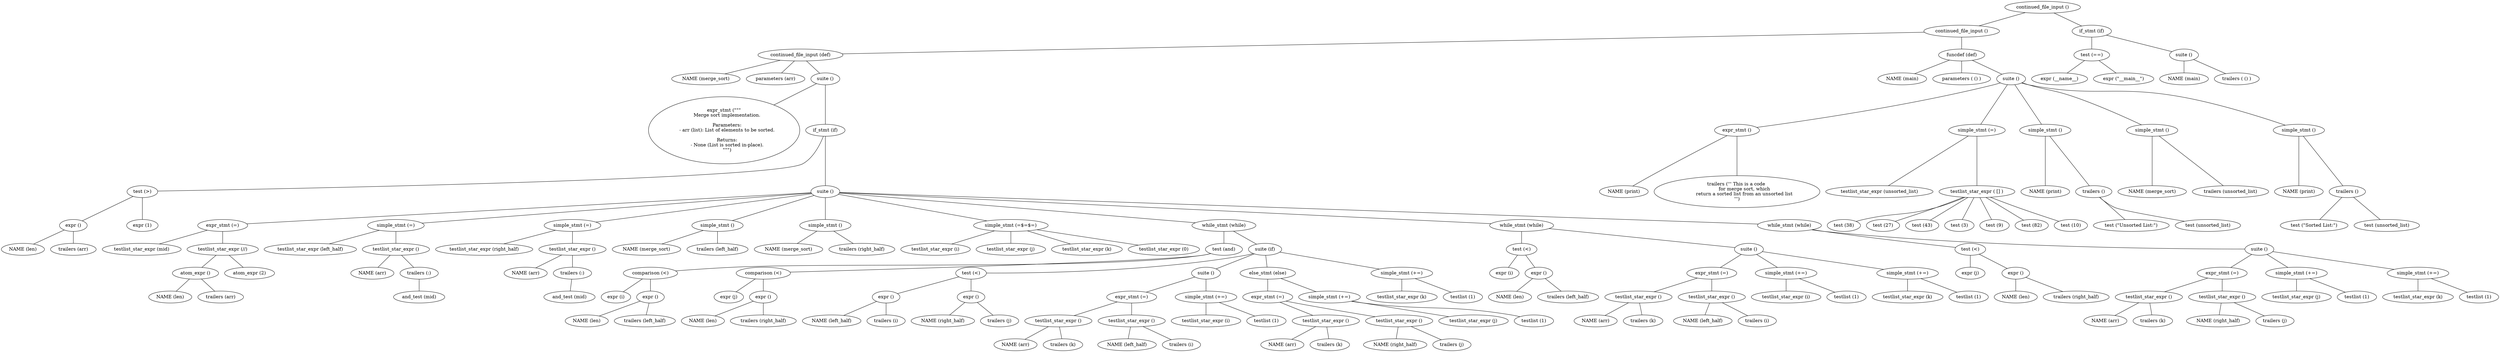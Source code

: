 Graph {
node1 [label="continued_file_input ()"];
node2 [label="continued_file_input ()"];
node3 [label="continued_file_input (def)"];
node4 [label="NAME (merge_sort)"];
node5 [label="parameters (arr)"];
node6 [label="suite ()"];
node7 [label="expr_stmt (&quot;&quot;&quot;
    Merge sort implementation.
    
    Parameters:
    - arr (list): List of elements to be sorted.
    
    Returns:
    - None (List is sorted in-place).
    &quot;&quot;&quot;)"];
node8 [label="if_stmt (if)"];
node9 [label="test (>)"];
node10 [label="expr ()"];
node11 [label="NAME (len)"];
node12 [label="trailers (arr)"];
node13 [label="expr (1)"];
node14 [label="suite ()"];
node15 [label="expr_stmt (=)"];
node16 [label="testlist_star_expr (mid)"];
node17 [label="testlist_star_expr (//)"];
node18 [label="atom_expr ()"];
node19 [label="NAME (len)"];
node20 [label="trailers (arr)"];
node21 [label="atom_expr (2)"];
node22 [label="simple_stmt (=)"];
node23 [label="testlist_star_expr (left_half)"];
node24 [label="testlist_star_expr ()"];
node25 [label="NAME (arr)"];
node26 [label="trailers (:)"];
node27 [label="and_test (mid)"];
node28 [label="simple_stmt (=)"];
node29 [label="testlist_star_expr (right_half)"];
node30 [label="testlist_star_expr ()"];
node31 [label="NAME (arr)"];
node32 [label="trailers (:)"];
node33 [label="and_test (mid)"];
node34 [label="simple_stmt ()"];
node35 [label="NAME (merge_sort)"];
node36 [label="trailers (left_half)"];
node37 [label="simple_stmt ()"];
node38 [label="NAME (merge_sort)"];
node39 [label="trailers (right_half)"];
node40 [label="simple_stmt (=$=$=)"];
node41 [label="testlist_star_expr (i)"];
node42 [label="testlist_star_expr (j)"];
node43 [label="testlist_star_expr (k)"];
node44 [label="testlist_star_expr (0)"];
node45 [label="while_stmt (while)"];
node46 [label="test (and)"];
node47 [label="comparison (<)"];
node48 [label="expr (i)"];
node49 [label="expr ()"];
node50 [label="NAME (len)"];
node51 [label="trailers (left_half)"];
node52 [label="comparison (<)"];
node53 [label="expr (j)"];
node54 [label="expr ()"];
node55 [label="NAME (len)"];
node56 [label="trailers (right_half)"];
node57 [label="suite (if)"];
node58 [label="test (<)"];
node59 [label="expr ()"];
node60 [label="NAME (left_half)"];
node61 [label="trailers (i)"];
node62 [label="expr ()"];
node63 [label="NAME (right_half)"];
node64 [label="trailers (j)"];
node65 [label="suite ()"];
node66 [label="expr_stmt (=)"];
node67 [label="testlist_star_expr ()"];
node68 [label="NAME (arr)"];
node69 [label="trailers (k)"];
node70 [label="testlist_star_expr ()"];
node71 [label="NAME (left_half)"];
node72 [label="trailers (i)"];
node73 [label="simple_stmt (+=)"];
node74 [label="testlist_star_expr (i)"];
node75 [label="testlist (1)"];
node76 [label="else_stmt (else)"];
node77 [label="expr_stmt (=)"];
node78 [label="testlist_star_expr ()"];
node79 [label="NAME (arr)"];
node80 [label="trailers (k)"];
node81 [label="testlist_star_expr ()"];
node82 [label="NAME (right_half)"];
node83 [label="trailers (j)"];
node84 [label="simple_stmt (+=)"];
node85 [label="testlist_star_expr (j)"];
node86 [label="testlist (1)"];
node87 [label="simple_stmt (+=)"];
node88 [label="testlist_star_expr (k)"];
node89 [label="testlist (1)"];
node90 [label="while_stmt (while)"];
node91 [label="test (<)"];
node92 [label="expr (i)"];
node93 [label="expr ()"];
node94 [label="NAME (len)"];
node95 [label="trailers (left_half)"];
node96 [label="suite ()"];
node97 [label="expr_stmt (=)"];
node98 [label="testlist_star_expr ()"];
node99 [label="NAME (arr)"];
node100 [label="trailers (k)"];
node101 [label="testlist_star_expr ()"];
node102 [label="NAME (left_half)"];
node103 [label="trailers (i)"];
node104 [label="simple_stmt (+=)"];
node105 [label="testlist_star_expr (i)"];
node106 [label="testlist (1)"];
node107 [label="simple_stmt (+=)"];
node108 [label="testlist_star_expr (k)"];
node109 [label="testlist (1)"];
node110 [label="while_stmt (while)"];
node111 [label="test (<)"];
node112 [label="expr (j)"];
node113 [label="expr ()"];
node114 [label="NAME (len)"];
node115 [label="trailers (right_half)"];
node116 [label="suite ()"];
node117 [label="expr_stmt (=)"];
node118 [label="testlist_star_expr ()"];
node119 [label="NAME (arr)"];
node120 [label="trailers (k)"];
node121 [label="testlist_star_expr ()"];
node122 [label="NAME (right_half)"];
node123 [label="trailers (j)"];
node124 [label="simple_stmt (+=)"];
node125 [label="testlist_star_expr (j)"];
node126 [label="testlist (1)"];
node127 [label="simple_stmt (+=)"];
node128 [label="testlist_star_expr (k)"];
node129 [label="testlist (1)"];
node130 [label="funcdef (def)"];
node131 [label="NAME (main)"];
node132 [label="parameters ( () )"];
node133 [label="suite ()"];
node134 [label="expr_stmt ()"];
node135 [label="NAME (print)"];
node136 [label="trailers (''' This is a code 
          for merge sort, which
          return a sorted list from an unsorted list\n''')"];
node137 [label="simple_stmt (=)"];
node138 [label="testlist_star_expr (unsorted_list)"];
node139 [label="testlist_star_expr ( [] )"];
node140 [label="test (38)"];
node141 [label="test (27)"];
node142 [label="test (43)"];
node143 [label="test (3)"];
node144 [label="test (9)"];
node145 [label="test (82)"];
node146 [label="test (10)"];
node147 [label="simple_stmt ()"];
node148 [label="NAME (print)"];
node149 [label="trailers ()"];
node150 [label="test (&quot;Unsorted List:&quot;)"];
node151 [label="test (unsorted_list)"];
node152 [label="simple_stmt ()"];
node153 [label="NAME (merge_sort)"];
node154 [label="trailers (unsorted_list)"];
node155 [label="simple_stmt ()"];
node156 [label="NAME (print)"];
node157 [label="trailers ()"];
node158 [label="test (&quot;Sorted List:&quot;)"];
node159 [label="test (unsorted_list)"];
node160 [label="if_stmt (if)"];
node161 [label="test (==)"];
node162 [label="expr (__name__)"];
node163 [label="expr (&quot;__main__&quot;)"];
node164 [label="suite ()"];
node165 [label="NAME (main)"];
node166 [label="trailers ( () )"];

node1 -- node2;
node2 -- node3;
node3 -- node4;
node3 -- node5;
node3 -- node6;
node6 -- node7;
node6 -- node8;
node8 -- node9;
node9 -- node10;
node10 -- node11;
node10 -- node12;
node9 -- node13;
node8 -- node14;
node14 -- node15;
node15 -- node16;
node15 -- node17;
node17 -- node18;
node18 -- node19;
node18 -- node20;
node17 -- node21;
node14 -- node22;
node22 -- node23;
node22 -- node24;
node24 -- node25;
node24 -- node26;
node26 -- node27;
node14 -- node28;
node28 -- node29;
node28 -- node30;
node30 -- node31;
node30 -- node32;
node32 -- node33;
node14 -- node34;
node34 -- node35;
node34 -- node36;
node14 -- node37;
node37 -- node38;
node37 -- node39;
node14 -- node40;
node40 -- node41;
node40 -- node42;
node40 -- node43;
node40 -- node44;
node14 -- node45;
node45 -- node46;
node46 -- node47;
node47 -- node48;
node47 -- node49;
node49 -- node50;
node49 -- node51;
node46 -- node52;
node52 -- node53;
node52 -- node54;
node54 -- node55;
node54 -- node56;
node45 -- node57;
node57 -- node58;
node58 -- node59;
node59 -- node60;
node59 -- node61;
node58 -- node62;
node62 -- node63;
node62 -- node64;
node57 -- node65;
node65 -- node66;
node66 -- node67;
node67 -- node68;
node67 -- node69;
node66 -- node70;
node70 -- node71;
node70 -- node72;
node65 -- node73;
node73 -- node74;
node73 -- node75;
node57 -- node76;
node76 -- node77;
node77 -- node78;
node78 -- node79;
node78 -- node80;
node77 -- node81;
node81 -- node82;
node81 -- node83;
node76 -- node84;
node84 -- node85;
node84 -- node86;
node57 -- node87;
node87 -- node88;
node87 -- node89;
node14 -- node90;
node90 -- node91;
node91 -- node92;
node91 -- node93;
node93 -- node94;
node93 -- node95;
node90 -- node96;
node96 -- node97;
node97 -- node98;
node98 -- node99;
node98 -- node100;
node97 -- node101;
node101 -- node102;
node101 -- node103;
node96 -- node104;
node104 -- node105;
node104 -- node106;
node96 -- node107;
node107 -- node108;
node107 -- node109;
node14 -- node110;
node110 -- node111;
node111 -- node112;
node111 -- node113;
node113 -- node114;
node113 -- node115;
node110 -- node116;
node116 -- node117;
node117 -- node118;
node118 -- node119;
node118 -- node120;
node117 -- node121;
node121 -- node122;
node121 -- node123;
node116 -- node124;
node124 -- node125;
node124 -- node126;
node116 -- node127;
node127 -- node128;
node127 -- node129;
node2 -- node130;
node130 -- node131;
node130 -- node132;
node130 -- node133;
node133 -- node134;
node134 -- node135;
node134 -- node136;
node133 -- node137;
node137 -- node138;
node137 -- node139;
node139 -- node140;
node139 -- node141;
node139 -- node142;
node139 -- node143;
node139 -- node144;
node139 -- node145;
node139 -- node146;
node133 -- node147;
node147 -- node148;
node147 -- node149;
node149 -- node150;
node149 -- node151;
node133 -- node152;
node152 -- node153;
node152 -- node154;
node133 -- node155;
node155 -- node156;
node155 -- node157;
node157 -- node158;
node157 -- node159;
node1 -- node160;
node160 -- node161;
node161 -- node162;
node161 -- node163;
node160 -- node164;
node164 -- node165;
node164 -- node166;

}
